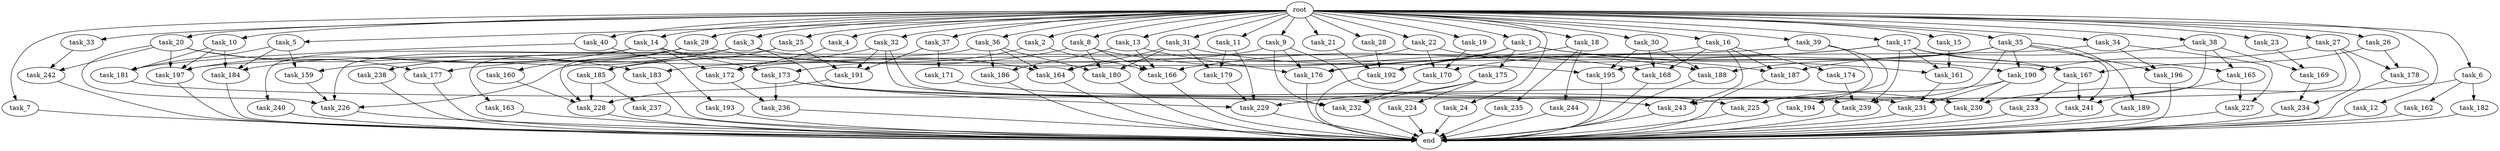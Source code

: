 digraph G {
  task_162 [size="2147483648.000000"];
  task_189 [size="3092376453.120000"];
  task_240 [size="773094113.280000"];
  task_15 [size="10.240000"];
  task_229 [size="14173392076.800001"];
  task_161 [size="15375982919.680000"];
  task_9 [size="10.240000"];
  task_163 [size="2147483648.000000"];
  task_183 [size="10737418240.000000"];
  task_4 [size="10.240000"];
  task_179 [size="2491081031.680000"];
  task_166 [size="12970801233.920000"];
  task_13 [size="10.240000"];
  task_14 [size="10.240000"];
  task_174 [size="2147483648.000000"];
  task_3 [size="10.240000"];
  task_159 [size="7645041786.880000"];
  task_192 [size="28003186769.920002"];
  task_5 [size="10.240000"];
  task_169 [size="9363028705.280001"];
  task_20 [size="10.240000"];
  task_185 [size="3865470566.400000"];
  task_231 [size="6786048327.680000"];
  task_26 [size="10.240000"];
  task_28 [size="10.240000"];
  task_175 [size="6957847019.520000"];
  task_233 [size="343597383.680000"];
  task_2 [size="10.240000"];
  task_186 [size="7301444403.200000"];
  task_172 [size="8504035246.080000"];
  task_7 [size="10.240000"];
  task_176 [size="20272245637.119999"];
  task_25 [size="10.240000"];
  task_190 [size="11424613007.360001"];
  task_31 [size="10.240000"];
  task_188 [size="6012954214.400001"];
  task_232 [size="10651518894.080000"];
  task_191 [size="8418135900.160000"];
  task_23 [size="10.240000"];
  task_165 [size="4982162063.360000"];
  task_194 [size="6957847019.520000"];
  task_238 [size="6356551598.080000"];
  task_193 [size="4209067950.080000"];
  task_237 [size="773094113.280000"];
  task_224 [size="2147483648.000000"];
  task_29 [size="10.240000"];
  task_1 [size="10.240000"];
  task_197 [size="17093969838.080000"];
  task_195 [size="8074538516.480000"];
  task_173 [size="1546188226.560000"];
  task_236 [size="3865470566.400000"];
  task_40 [size="10.240000"];
  task_184 [size="7043746365.440001"];
  task_244 [size="6957847019.520000"];
  task_24 [size="10.240000"];
  task_18 [size="10.240000"];
  task_181 [size="10479720202.240000"];
  task_167 [size="9448928051.200001"];
  task_243 [size="5583457484.800000"];
  task_226 [size="13915694039.040001"];
  task_242 [size="14087492730.880001"];
  task_170 [size="16664473108.480000"];
  task_32 [size="10.240000"];
  task_12 [size="10.240000"];
  task_230 [size="10565619548.160000"];
  task_22 [size="10.240000"];
  task_19 [size="10.240000"];
  task_168 [size="6012954214.400001"];
  task_21 [size="10.240000"];
  task_177 [size="10737418240.000000"];
  task_164 [size="10222022164.480000"];
  task_16 [size="10.240000"];
  task_30 [size="10.240000"];
  task_39 [size="10.240000"];
  task_8 [size="10.240000"];
  task_34 [size="10.240000"];
  task_180 [size="5583457484.800000"];
  root [size="0.000000"];
  task_17 [size="10.240000"];
  end [size="0.000000"];
  task_178 [size="4466765987.840000"];
  task_10 [size="10.240000"];
  task_27 [size="10.240000"];
  task_182 [size="2147483648.000000"];
  task_6 [size="10.240000"];
  task_37 [size="10.240000"];
  task_35 [size="10.240000"];
  task_33 [size="10.240000"];
  task_241 [size="12025908428.800001"];
  task_225 [size="10823317585.920000"];
  task_239 [size="16320875724.800001"];
  task_228 [size="11510512353.280001"];
  task_38 [size="10.240000"];
  task_234 [size="6871947673.600000"];
  task_196 [size="3865470566.400000"];
  task_171 [size="5497558138.880000"];
  task_187 [size="9878424780.800001"];
  task_11 [size="10.240000"];
  task_227 [size="9363028705.280001"];
  task_36 [size="10.240000"];
  task_235 [size="6957847019.520000"];
  task_160 [size="4209067950.080000"];

  task_162 -> end [size="1.000000"];
  task_189 -> end [size="1.000000"];
  task_240 -> end [size="1.000000"];
  task_15 -> task_161 [size="411041792.000000"];
  task_229 -> end [size="1.000000"];
  task_161 -> task_231 [size="301989888.000000"];
  task_9 -> task_176 [size="209715200.000000"];
  task_9 -> task_232 [size="209715200.000000"];
  task_9 -> task_183 [size="209715200.000000"];
  task_9 -> task_230 [size="209715200.000000"];
  task_163 -> end [size="1.000000"];
  task_183 -> end [size="1.000000"];
  task_4 -> task_172 [size="679477248.000000"];
  task_179 -> task_229 [size="838860800.000000"];
  task_166 -> end [size="1.000000"];
  task_13 -> task_176 [size="679477248.000000"];
  task_13 -> task_166 [size="679477248.000000"];
  task_13 -> task_186 [size="679477248.000000"];
  task_14 -> task_197 [size="75497472.000000"];
  task_14 -> task_172 [size="75497472.000000"];
  task_14 -> task_173 [size="75497472.000000"];
  task_14 -> task_240 [size="75497472.000000"];
  task_14 -> task_184 [size="75497472.000000"];
  task_14 -> task_164 [size="75497472.000000"];
  task_174 -> task_239 [size="838860800.000000"];
  task_3 -> task_167 [size="209715200.000000"];
  task_3 -> task_239 [size="209715200.000000"];
  task_3 -> task_159 [size="209715200.000000"];
  task_3 -> task_238 [size="209715200.000000"];
  task_3 -> task_163 [size="209715200.000000"];
  task_159 -> task_226 [size="75497472.000000"];
  task_192 -> end [size="1.000000"];
  task_5 -> task_181 [size="536870912.000000"];
  task_5 -> task_159 [size="536870912.000000"];
  task_5 -> task_184 [size="536870912.000000"];
  task_169 -> task_234 [size="536870912.000000"];
  task_20 -> task_197 [size="838860800.000000"];
  task_20 -> task_183 [size="838860800.000000"];
  task_20 -> task_226 [size="838860800.000000"];
  task_20 -> task_177 [size="838860800.000000"];
  task_20 -> task_242 [size="838860800.000000"];
  task_185 -> task_228 [size="75497472.000000"];
  task_185 -> task_237 [size="75497472.000000"];
  task_231 -> end [size="1.000000"];
  task_26 -> task_167 [size="301989888.000000"];
  task_26 -> task_178 [size="301989888.000000"];
  task_28 -> task_192 [size="838860800.000000"];
  task_175 -> task_232 [size="209715200.000000"];
  task_175 -> task_229 [size="209715200.000000"];
  task_175 -> task_224 [size="209715200.000000"];
  task_233 -> end [size="1.000000"];
  task_2 -> task_166 [size="75497472.000000"];
  task_2 -> task_173 [size="75497472.000000"];
  task_186 -> end [size="1.000000"];
  task_172 -> task_236 [size="75497472.000000"];
  task_7 -> end [size="1.000000"];
  task_176 -> end [size="1.000000"];
  task_25 -> task_228 [size="75497472.000000"];
  task_25 -> task_191 [size="75497472.000000"];
  task_25 -> task_185 [size="75497472.000000"];
  task_190 -> task_225 [size="75497472.000000"];
  task_190 -> task_231 [size="75497472.000000"];
  task_190 -> task_230 [size="75497472.000000"];
  task_31 -> task_180 [size="209715200.000000"];
  task_31 -> task_179 [size="209715200.000000"];
  task_31 -> task_164 [size="209715200.000000"];
  task_31 -> task_188 [size="209715200.000000"];
  task_188 -> end [size="1.000000"];
  task_232 -> end [size="1.000000"];
  task_191 -> task_228 [size="134217728.000000"];
  task_23 -> task_169 [size="838860800.000000"];
  task_165 -> task_227 [size="838860800.000000"];
  task_165 -> task_241 [size="838860800.000000"];
  task_194 -> end [size="1.000000"];
  task_238 -> end [size="1.000000"];
  task_193 -> end [size="1.000000"];
  task_237 -> end [size="1.000000"];
  task_224 -> end [size="1.000000"];
  task_29 -> task_226 [size="411041792.000000"];
  task_29 -> task_195 [size="411041792.000000"];
  task_29 -> task_238 [size="411041792.000000"];
  task_29 -> task_160 [size="411041792.000000"];
  task_1 -> task_161 [size="679477248.000000"];
  task_1 -> task_192 [size="679477248.000000"];
  task_1 -> task_190 [size="679477248.000000"];
  task_1 -> task_175 [size="679477248.000000"];
  task_1 -> task_176 [size="679477248.000000"];
  task_197 -> end [size="1.000000"];
  task_195 -> end [size="1.000000"];
  task_173 -> task_225 [size="301989888.000000"];
  task_173 -> task_236 [size="301989888.000000"];
  task_173 -> task_229 [size="301989888.000000"];
  task_236 -> end [size="1.000000"];
  task_40 -> task_181 [size="411041792.000000"];
  task_40 -> task_193 [size="411041792.000000"];
  task_184 -> end [size="1.000000"];
  task_244 -> end [size="1.000000"];
  task_24 -> end [size="1.000000"];
  task_18 -> task_244 [size="679477248.000000"];
  task_18 -> task_192 [size="679477248.000000"];
  task_18 -> task_235 [size="679477248.000000"];
  task_181 -> task_243 [size="33554432.000000"];
  task_167 -> task_233 [size="33554432.000000"];
  task_167 -> task_241 [size="33554432.000000"];
  task_243 -> end [size="1.000000"];
  task_226 -> end [size="1.000000"];
  task_242 -> end [size="1.000000"];
  task_170 -> task_232 [size="411041792.000000"];
  task_32 -> task_231 [size="209715200.000000"];
  task_32 -> task_232 [size="209715200.000000"];
  task_32 -> task_177 [size="209715200.000000"];
  task_32 -> task_191 [size="209715200.000000"];
  task_12 -> end [size="1.000000"];
  task_230 -> end [size="1.000000"];
  task_22 -> task_164 [size="679477248.000000"];
  task_22 -> task_170 [size="679477248.000000"];
  task_22 -> task_187 [size="679477248.000000"];
  task_19 -> task_170 [size="536870912.000000"];
  task_168 -> end [size="1.000000"];
  task_21 -> task_192 [size="536870912.000000"];
  task_177 -> end [size="1.000000"];
  task_164 -> end [size="1.000000"];
  task_16 -> task_168 [size="209715200.000000"];
  task_16 -> task_243 [size="209715200.000000"];
  task_16 -> task_174 [size="209715200.000000"];
  task_16 -> task_166 [size="209715200.000000"];
  task_16 -> task_187 [size="209715200.000000"];
  task_30 -> task_168 [size="75497472.000000"];
  task_30 -> task_188 [size="75497472.000000"];
  task_30 -> task_195 [size="75497472.000000"];
  task_39 -> task_197 [size="679477248.000000"];
  task_39 -> task_225 [size="679477248.000000"];
  task_39 -> task_194 [size="679477248.000000"];
  task_8 -> task_168 [size="301989888.000000"];
  task_8 -> task_180 [size="301989888.000000"];
  task_8 -> task_166 [size="301989888.000000"];
  task_8 -> task_185 [size="301989888.000000"];
  task_34 -> task_196 [size="75497472.000000"];
  task_34 -> task_227 [size="75497472.000000"];
  task_34 -> task_172 [size="75497472.000000"];
  task_180 -> end [size="1.000000"];
  root -> task_39 [size="1.000000"];
  root -> task_26 [size="1.000000"];
  root -> task_8 [size="1.000000"];
  root -> task_34 [size="1.000000"];
  root -> task_28 [size="1.000000"];
  root -> task_15 [size="1.000000"];
  root -> task_2 [size="1.000000"];
  root -> task_17 [size="1.000000"];
  root -> task_9 [size="1.000000"];
  root -> task_6 [size="1.000000"];
  root -> task_40 [size="1.000000"];
  root -> task_10 [size="1.000000"];
  root -> task_27 [size="1.000000"];
  root -> task_7 [size="1.000000"];
  root -> task_4 [size="1.000000"];
  root -> task_24 [size="1.000000"];
  root -> task_25 [size="1.000000"];
  root -> task_18 [size="1.000000"];
  root -> task_20 [size="1.000000"];
  root -> task_35 [size="1.000000"];
  root -> task_13 [size="1.000000"];
  root -> task_31 [size="1.000000"];
  root -> task_14 [size="1.000000"];
  root -> task_1 [size="1.000000"];
  root -> task_23 [size="1.000000"];
  root -> task_11 [size="1.000000"];
  root -> task_3 [size="1.000000"];
  root -> task_37 [size="1.000000"];
  root -> task_29 [size="1.000000"];
  root -> task_32 [size="1.000000"];
  root -> task_5 [size="1.000000"];
  root -> task_12 [size="1.000000"];
  root -> task_38 [size="1.000000"];
  root -> task_22 [size="1.000000"];
  root -> task_19 [size="1.000000"];
  root -> task_33 [size="1.000000"];
  root -> task_36 [size="1.000000"];
  root -> task_21 [size="1.000000"];
  root -> task_16 [size="1.000000"];
  root -> task_30 [size="1.000000"];
  task_17 -> task_167 [size="411041792.000000"];
  task_17 -> task_239 [size="411041792.000000"];
  task_17 -> task_165 [size="411041792.000000"];
  task_17 -> task_176 [size="411041792.000000"];
  task_17 -> task_161 [size="411041792.000000"];
  task_17 -> task_170 [size="411041792.000000"];
  task_178 -> end [size="1.000000"];
  task_10 -> task_197 [size="75497472.000000"];
  task_10 -> task_181 [size="75497472.000000"];
  task_10 -> task_184 [size="75497472.000000"];
  task_27 -> task_178 [size="134217728.000000"];
  task_27 -> task_239 [size="134217728.000000"];
  task_27 -> task_190 [size="134217728.000000"];
  task_27 -> task_234 [size="134217728.000000"];
  task_182 -> end [size="1.000000"];
  task_6 -> task_162 [size="209715200.000000"];
  task_6 -> task_182 [size="209715200.000000"];
  task_6 -> task_230 [size="209715200.000000"];
  task_37 -> task_191 [size="536870912.000000"];
  task_37 -> task_171 [size="536870912.000000"];
  task_35 -> task_188 [size="301989888.000000"];
  task_35 -> task_196 [size="301989888.000000"];
  task_35 -> task_195 [size="301989888.000000"];
  task_35 -> task_243 [size="301989888.000000"];
  task_35 -> task_190 [size="301989888.000000"];
  task_35 -> task_189 [size="301989888.000000"];
  task_35 -> task_241 [size="301989888.000000"];
  task_33 -> task_242 [size="536870912.000000"];
  task_241 -> end [size="1.000000"];
  task_225 -> end [size="1.000000"];
  task_239 -> end [size="1.000000"];
  task_228 -> end [size="1.000000"];
  task_38 -> task_231 [size="75497472.000000"];
  task_38 -> task_169 [size="75497472.000000"];
  task_38 -> task_165 [size="75497472.000000"];
  task_38 -> task_187 [size="75497472.000000"];
  task_234 -> end [size="1.000000"];
  task_196 -> end [size="1.000000"];
  task_171 -> task_230 [size="536870912.000000"];
  task_187 -> end [size="1.000000"];
  task_11 -> task_179 [size="33554432.000000"];
  task_11 -> task_229 [size="33554432.000000"];
  task_227 -> end [size="1.000000"];
  task_36 -> task_180 [size="33554432.000000"];
  task_36 -> task_226 [size="33554432.000000"];
  task_36 -> task_164 [size="33554432.000000"];
  task_36 -> task_186 [size="33554432.000000"];
  task_235 -> end [size="1.000000"];
  task_160 -> task_228 [size="838860800.000000"];
}
